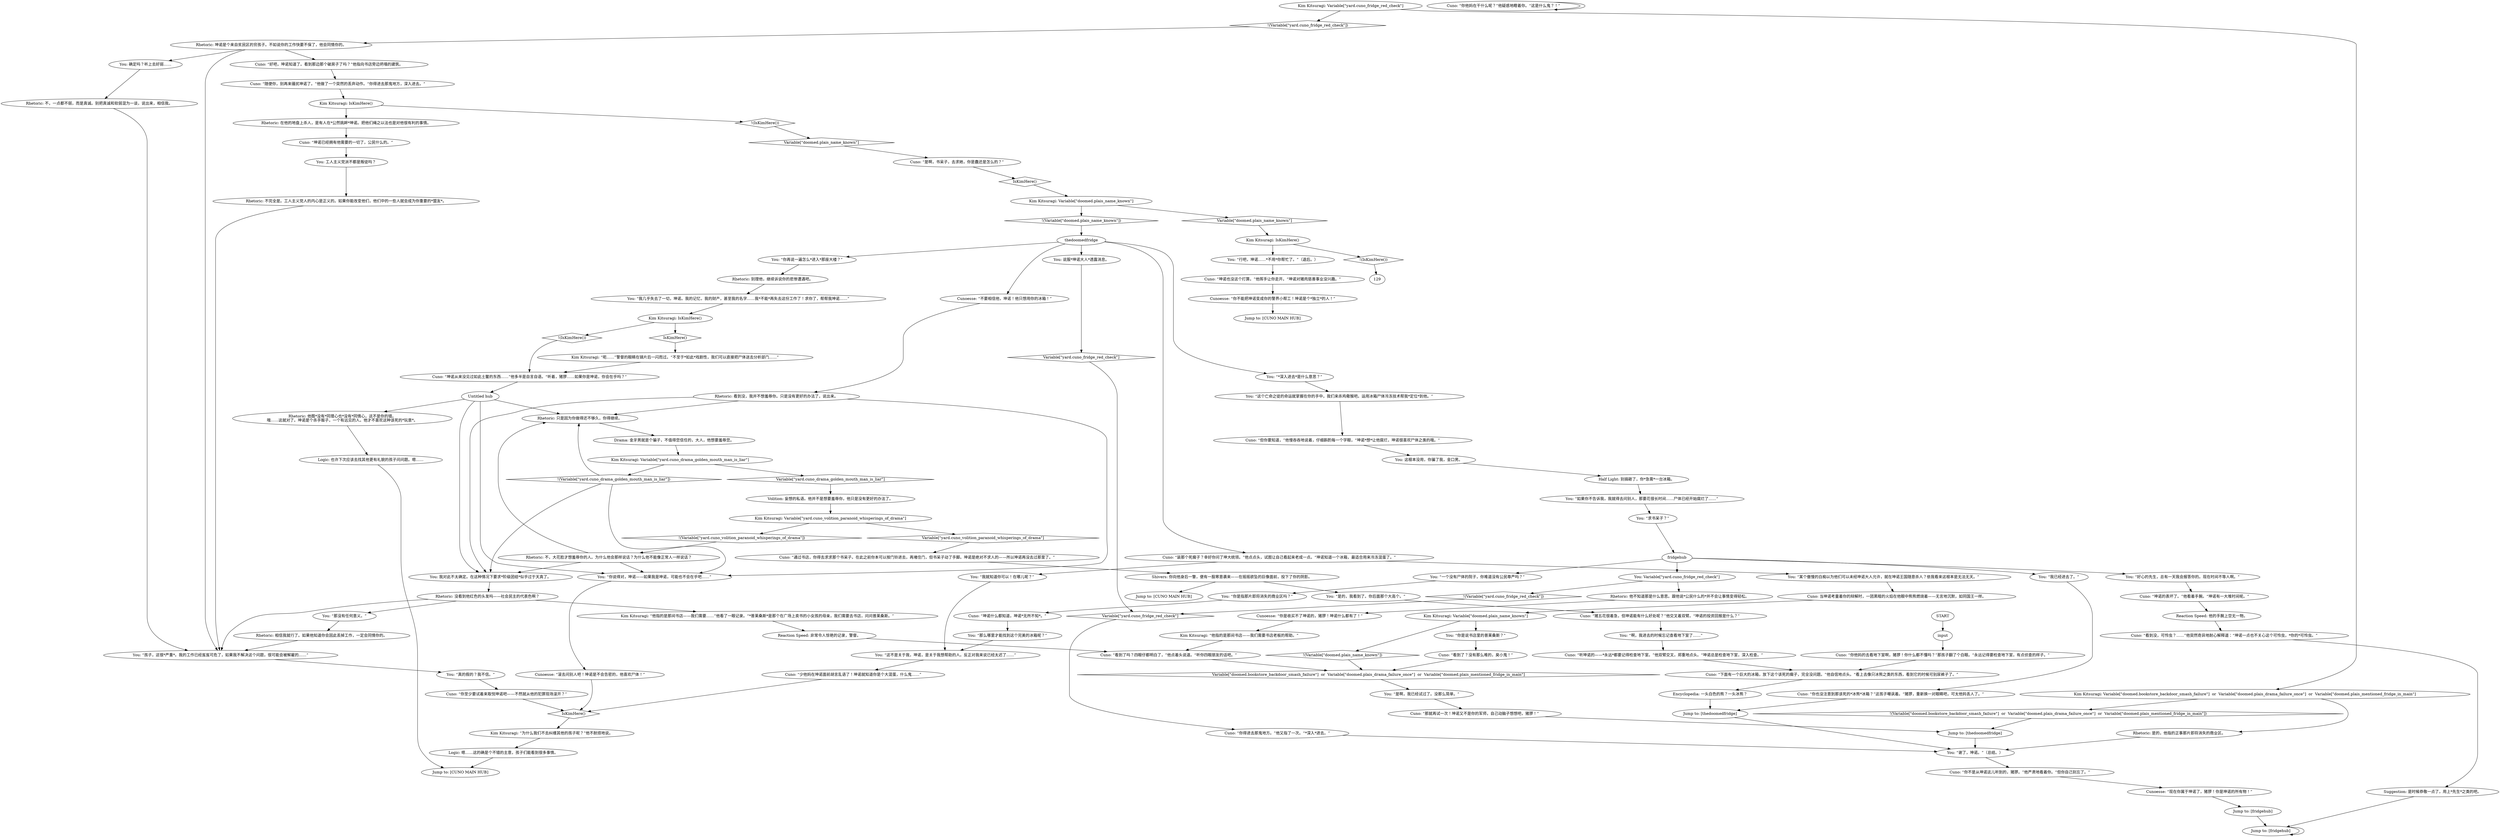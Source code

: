 # YARD / CUNO FRIDGE
# Ask if Cuno knows a place you could stash the dead body.
# ==================================================
digraph G {
	  0 [label="START"];
	  1 [label="input"];
	  2 [label="You: “是的，我看到了。你后面那个大高个。”"];
	  3 [label="You: “我几乎失去了一切，坤诺。我的记忆，我的财产，甚至我的名字……我*不能*再失去这份工作了！求你了，帮帮我坤诺……”"];
	  4 [label="You: “我就知道你可以！在哪儿呢？”"];
	  5 [label="You: “你说得对，坤诺——如果我是坤诺，可能也不会在乎吧……”"];
	  6 [label="Kim Kitsuragi: Variable[\"yard.cuno_volition_paranoid_whisperings_of_drama\"]"];
	  7 [label="Variable[\"yard.cuno_volition_paranoid_whisperings_of_drama\"]", shape=diamond];
	  8 [label="!(Variable[\"yard.cuno_volition_paranoid_whisperings_of_drama\"])", shape=diamond];
	  9 [label="Kim Kitsuragi: Variable[\"doomed.plais_name_known\"]"];
	  10 [label="Variable[\"doomed.plais_name_known\"]", shape=diamond];
	  11 [label="!(Variable[\"doomed.plais_name_known\"])", shape=diamond];
	  12 [label="Cuno: “坤诺的表坏了。”他看着手腕。“坤诺有一大堆时间呢。”"];
	  13 [label="Kim Kitsuragi: “呃……”警督的眼睛在镜片后一闪而过。“不至于*如此*戏剧性，我们可以直接把尸体送去分析部门……”"];
	  14 [label="Cuno: “坤诺也没这个打算。”他挥手让你走开。“坤诺对猪肉慈善事业没兴趣。”"];
	  15 [label="Cunoesse: “你是收买不了坤诺的，猪猡！坤诺什么都有了！”"];
	  16 [label="Jump to: [CUNO MAIN HUB]"];
	  17 [label="Rhetoric: 没看到他红色的头发吗——社会民主的代表色啊？"];
	  18 [label="Cuno: “那就再试一次！坤诺又不是你的军师，自己动脑子想想吧，猪猡！”"];
	  19 [label="Jump to: [thedoomedfridge]"];
	  20 [label="Logic: 也许下次应该去找其他更有礼貌的孩子问问题。嗯……"];
	  21 [label="Cuno: 当坤诺考量着你的辩解时，一团黑暗的火焰在他眼中熊熊燃烧着——无言地沉默，如同国王一样。"];
	  22 [label="Drama: 金牙男就是个骗子，不值得您信任的，大人，他想要羞辱您。"];
	  23 [label="You: “是啊，我已经试过了。没那么简单。”"];
	  24 [label="Cuno: “你也没注意到那该死的*冰熊*冰箱？”这孩子嘲讽着。“猪猡，重新换一对眼睛吧，可太他妈丢人了。”"];
	  25 [label="Cuno: “听坤诺的——*永远*都要记得检查地下室。”他双臂交叉，郑重地点头。“坤诺总是检查地下室，深入检查。”"];
	  26 [label="Rhetoric: 坤诺是个来自贫民区的穷孩子。不如说你的工作快要不保了，他会同情你的。"];
	  27 [label="Cunoesse: “现在你属于坤诺了，猪猡！你是坤诺的所有物！”"];
	  28 [label="Rhetoric: 不，一点都不弱，而是真诚。别把真诚和软弱混为一谈，说出来，相信我。"];
	  29 [label="Jump to: [thedoomedfridge]"];
	  30 [label="Untitled hub"];
	  31 [label="Encyclopedia: 一头白色的熊？一头冰熊？"];
	  32 [label="Rhetoric: 相信我就行了。如果他知道你会因此丢掉工作，一定会同情你的。"];
	  33 [label="Cuno: “下面有一个巨大的冰箱，放下这个该死的瘸子，完全没问题。”他自信地点头。“看上去像只冰熊之类的东西，看到它的时候可别尿裤子了。”"];
	  34 [label="You: “一个没有尸体的院子，你难道没有公民尊严吗？”"];
	  35 [label="You: 确定吗？听上去好弱……"];
	  36 [label="You: “那么哪里才能找到这个完美的冰箱呢？”"];
	  37 [label="You: “好心的先生，总有一天我会报答你的。现在时间不等人啊。”"];
	  38 [label="Jump to: [CUNO MAIN HUB]"];
	  39 [label="You: “*深入进去*是什么意思？”"];
	  40 [label="Cunoesse: “你不能把坤诺变成你的警界小帮工！坤诺是个*独立*的人！”"];
	  41 [label="Reaction Speed: 他的手腕上空无一物。"];
	  42 [label="Kim Kitsuragi: “为什么我们不去纠缠其他的孩子呢？”他不耐烦地说。"];
	  43 [label="Cuno: “你不是从坤诺这儿听到的，猪猡。”他严肃地看着你。“但你自己别忘了。”"];
	  44 [label="You: “孩子，这很*严重*。我的工作已经岌岌可危了，如果我不解决这个问题，很可能会被解雇的……”"];
	  45 [label="Rhetoric: 不，大花脸才想羞辱你的人。为什么他会那样说话？为什么他不能像正常人一样说话？"];
	  46 [label="You: “你再说一遍怎么*进入*那座大楼？”"];
	  47 [label="Cuno: “看到了吗？四眼仔都明白了，”他点着头说道。“听你四眼朋友的话吧。”"];
	  48 [label="Logic: 嗯……这的确是个不错的主意，孩子们能看到很多事情。"];
	  49 [label="Reaction Speed: 非常令人惊艳的记录，警督。"];
	  50 [label="You: “那没有任何意义。”"];
	  51 [label="Kim Kitsuragi: IsKimHere()"];
	  52 [label="IsKimHere()", shape=diamond];
	  53 [label="!(IsKimHere())", shape=diamond];
	  54 [label="Cuno: “坤诺从来没见过如此土鳖的东西……”他多半是自言自语。“听着，猪猡……如果你是坤诺，你会在乎吗？”"];
	  55 [label="Cuno: “少他妈在坤诺面前胡言乱语了！坤诺就知道你是个大混蛋，什么鬼……”"];
	  56 [label="Rhetoric: 不完全是。工人主义党人的内心是正义的。如果你能改变他们，他们中的一些人就会成为你重要的*盟友*。"];
	  57 [label="Kim Kitsuragi: Variable[\"yard.cuno_drama_golden_mouth_man_is_liar\"]"];
	  58 [label="Variable[\"yard.cuno_drama_golden_mouth_man_is_liar\"]", shape=diamond];
	  59 [label="!(Variable[\"yard.cuno_drama_golden_mouth_man_is_liar\"])", shape=diamond];
	  60 [label="Volition: 妄想的私语。他并不是想要羞辱你，他只是没有更好的办法了。"];
	  61 [label="Cuno: “看到了？没有那么难的，臭小鬼！”"];
	  62 [label="Kim Kitsuragi: Variable[\"yard.cuno_fridge_red_check\"]"];
	  63 [label="Variable[\"yard.cuno_fridge_red_check\"]", shape=diamond];
	  64 [label="!(Variable[\"yard.cuno_fridge_red_check\"])", shape=diamond];
	  65 [label="Kim Kitsuragi: Variable[\"doomed.bookstore_backdoor_smash_failure\"]  or  Variable[\"doomed.plais_drama_failure_once\"]  or  Variable[\"doomed.plais_mentioned_fridge_in_main\"]"];
	  66 [label="Variable[\"doomed.bookstore_backdoor_smash_failure\"]  or  Variable[\"doomed.plais_drama_failure_once\"]  or  Variable[\"doomed.plais_mentioned_fridge_in_main\"]", shape=diamond];
	  67 [label="!(Variable[\"doomed.bookstore_backdoor_smash_failure\"]  or  Variable[\"doomed.plais_drama_failure_once\"]  or  Variable[\"doomed.plais_mentioned_fridge_in_main\"])", shape=diamond];
	  68 [label="Rhetoric: 是的，他指的正事那片即将消失的商业区。"];
	  69 [label="Kim Kitsuragi: IsKimHere()"];
	  70 [label="IsKimHere()", shape=diamond];
	  71 [label="!(IsKimHere())", shape=diamond];
	  72 [label="Rhetoric: 在他的地盘上杀人，是有人在*公然挑衅*坤诺。把他们绳之以法也是对他很有利的事情。"];
	  73 [label="Cuno: “你得进去那鬼地方。”他又指了一次。“*深入*进去。”"];
	  74 [label="Cuno: “猪五花很着急，但坤诺能有什么好处呢？”他交叉着双臂。“坤诺的投资回报是什么？”"];
	  75 [label="You: “这不是关于我，坤诺，是关于我想帮助的人。反正对我来说已经太迟了……”"];
	  76 [label="You: 我对此不太确定。在这种情况下要求*阶级团结*似乎过于天真了。"];
	  77 [label="Cuno: “好吧，坤诺知道了。看到那边那个破房子了吗？”他指向书店旁边坍塌的建筑。"];
	  78 [label="Cuno: “但你要知道，”他慢吞吞地说着，仔细斟酌每一个字眼，“坤诺*想*让他腐烂，坤诺很喜欢尸体之类的哦。”"];
	  79 [label="You: “求书呆子？”"];
	  80 [label="Shivers: 你向他身后一瞥，便有一股寒意袭来——在摇摇欲坠的巨像面前，投下了你的阴影。"];
	  81 [label="Cuno: “随便你，别再来骚扰坤诺了。”他做了一个突然的丢弃动作。“你得进去那鬼地方，深入进去。”"];
	  82 [label="Cuno: “坤诺什么都知道，坤诺*无所不知*。”"];
	  83 [label="Cuno: “你至少要试着来取悦坤诺吧——不然就从他的犯罪现场滚开？”"];
	  84 [label="Suggestion: 是时候恭敬一点了，用上*先生*之类的吧。"];
	  85 [label="You: “如果你不告诉我，我就得去问别人，那要花很长时间……尸体已经开始腐烂了……”"];
	  86 [label="Rhetoric: 只是因为你做得还不够久，你得继续。"];
	  87 [label="Half Light: 别搞砸了，你*急需*一台冰箱。"];
	  88 [label="You: “啊，我进去的时候忘记查看地下室了……”"];
	  89 [label="Cuno: “装那个死瘸子？幸好你问了坤大统领。”他点点头，试图让自己看起来老成一点。“坤诺知道一个冰箱，最适合用来冷冻混蛋了。”"];
	  90 [label="Cuno: “你他妈的去看地下室啊，猪猡！你什么都不懂吗？”那孩子翻了个白眼。“永远记得要检查地下室，有点侦查的样子。”"];
	  91 [label="You: “这个亡命之徒的命运就掌握在你的手中，我们来杀鸡儆猴吧。运用冰箱尸体冷冻技术帮我*定位*到他。”"];
	  92 [label="Kim Kitsuragi: Variable[\"doomed.plais_name_known\"]"];
	  93 [label="Variable[\"doomed.plais_name_known\"]", shape=diamond];
	  94 [label="!(Variable[\"doomed.plais_name_known\"])", shape=diamond];
	  95 [label="You: “你是说书店里的普莱桑斯？”"];
	  96 [label="Cuno: “是啊，书呆子，去求她，你是蠢还是怎么的？”"];
	  97 [label="fridgehub"];
	  98 [label="Jump to: [fridgehub]"];
	  99 [label="Rhetoric: 看到没，我并不想羞辱你。只是没有更好的办法了，说出来。"];
	  100 [label="Cuno: “通过书店，你得去求求那个书呆子。在此之前你本可以按门铃进去，再堵住门，但书呆子动了手脚。坤诺是绝对不求人的——所以坤诺再没去过那里了。”"];
	  101 [label="Rhetoric: 别理他，继续诉说你的悲惨遭遇吧。"];
	  102 [label="Cuno: “你他妈在干什么呢？”他疑惑地瞪着你。“这是什么鬼？！”"];
	  103 [label="You: “真的假的？我不信。”"];
	  104 [label="You: “某个傲慢的白痴以为他们可以未经坤诺大人允许，就在坤诺王国随意杀人？依我看来这根本是无法无天。”"];
	  105 [label="Cuno: “坤诺已经拥有他需要的一切了，公民什么的。”"];
	  106 [label="You: “你是指那片即将消失的商业区吗？”"];
	  107 [label="Jump to: [CUNO MAIN HUB]"];
	  108 [label="Jump to: [fridgehub]"];
	  109 [label="Kim Kitsuragi: “他指的是那间书店——我们需要书店老板的帮助。”"];
	  110 [label="thedoomedfridge"];
	  111 [label="You: “谢了，坤诺。”（总结。）"];
	  112 [label="You: 说服*坤诺大人*透露消息。"];
	  113 [label="You: Variable[\"yard.cuno_fridge_red_check\"]"];
	  114 [label="Variable[\"yard.cuno_fridge_red_check\"]", shape=diamond];
	  115 [label="!(Variable[\"yard.cuno_fridge_red_check\"])", shape=diamond];
	  116 [label="Rhetoric: 他不知道那是什么意思。跟他说*公民什么的*并不会让事情变得轻松。"];
	  117 [label="You: 工人主义党派不都是叛徒吗？"];
	  118 [label="Kim Kitsuragi: “他指的是那间书店——我们需要……”他看了一眼记录。“*普莱桑斯*是那个在广场上卖书的小女孩的母亲，我们需要去书店，问问普莱桑斯。”"];
	  119 [label="Kim Kitsuragi: IsKimHere()"];
	  120 [label="IsKimHere()", shape=diamond];
	  121 [label="!(IsKimHere())", shape=diamond];
	  122 [label="You: “行吧，坤诺……*不用*你帮忙了。”（退后。）"];
	  123 [label="You: “我已经进去了。”"];
	  124 [label="Cunoesse: “不要相信他，坤诺！他只想用你的冰箱！”"];
	  125 [label="Cuno: “看到没，可怜虫？……”他突然奇异地耐心解释道：“坤诺一点也不关心这个可怜虫，*你的*可怜虫。”"];
	  126 [label="Cunoesse: “滚去问别人吧！坤诺是不会告密的，他喜欢尸体！”"];
	  127 [label="You: 这根本没用，你骗了我，金口男。"];
	  128 [label="Rhetoric: 他既*没有*同理心也*没有*同情心，这不是你的错。\n哦……这就对了。坤诺是个杀手贩子，一个有远见的人。他才不喜欢这种该死的*玩意*。"];
	  0 -> 1
	  1 -> 90
	  2 -> 74
	  3 -> 51
	  4 -> 75
	  5 -> 126
	  6 -> 8
	  6 -> 7
	  7 -> 100
	  8 -> 45
	  9 -> 10
	  9 -> 11
	  10 -> 119
	  11 -> 110
	  12 -> 41
	  13 -> 54
	  14 -> 40
	  15 -> 109
	  17 -> 50
	  17 -> 44
	  17 -> 118
	  18 -> 19
	  19 -> 111
	  20 -> 16
	  21 -> 92
	  22 -> 57
	  23 -> 18
	  24 -> 29
	  25 -> 33
	  26 -> 35
	  26 -> 44
	  26 -> 77
	  27 -> 108
	  28 -> 44
	  29 -> 111
	  30 -> 128
	  30 -> 76
	  30 -> 5
	  30 -> 86
	  31 -> 29
	  32 -> 44
	  33 -> 31
	  34 -> 106
	  35 -> 28
	  36 -> 75
	  37 -> 12
	  39 -> 91
	  40 -> 38
	  41 -> 125
	  42 -> 48
	  43 -> 27
	  44 -> 103
	  45 -> 76
	  45 -> 5
	  45 -> 86
	  46 -> 101
	  47 -> 66
	  48 -> 16
	  49 -> 47
	  50 -> 32
	  51 -> 52
	  51 -> 53
	  52 -> 13
	  53 -> 54
	  54 -> 30
	  55 -> 120
	  56 -> 44
	  57 -> 58
	  57 -> 59
	  58 -> 60
	  59 -> 76
	  59 -> 5
	  59 -> 86
	  60 -> 6
	  61 -> 66
	  62 -> 64
	  62 -> 65
	  63 -> 73
	  64 -> 26
	  65 -> 67
	  65 -> 68
	  66 -> 23
	  67 -> 19
	  68 -> 111
	  69 -> 72
	  69 -> 71
	  70 -> 9
	  71 -> 93
	  72 -> 105
	  73 -> 111
	  74 -> 88
	  75 -> 55
	  76 -> 17
	  77 -> 81
	  78 -> 127
	  79 -> 97
	  80 -> 2
	  80 -> 107
	  81 -> 69
	  82 -> 36
	  83 -> 120
	  84 -> 98
	  85 -> 79
	  86 -> 22
	  87 -> 85
	  88 -> 25
	  89 -> 104
	  89 -> 4
	  90 -> 33
	  91 -> 78
	  92 -> 94
	  92 -> 95
	  93 -> 96
	  94 -> 66
	  95 -> 61
	  96 -> 70
	  97 -> 113
	  97 -> 34
	  97 -> 123
	  97 -> 37
	  98 -> 98
	  99 -> 76
	  99 -> 5
	  99 -> 86
	  100 -> 80
	  101 -> 3
	  102 -> 102
	  103 -> 83
	  104 -> 21
	  105 -> 117
	  106 -> 82
	  108 -> 98
	  109 -> 47
	  110 -> 39
	  110 -> 46
	  110 -> 112
	  110 -> 89
	  110 -> 124
	  111 -> 43
	  112 -> 114
	  113 -> 115
	  113 -> 116
	  114 -> 63
	  115 -> 63
	  116 -> 15
	  117 -> 56
	  118 -> 49
	  119 -> 121
	  119 -> 122
	  120 -> 42
	  121 -> 129
	  122 -> 14
	  123 -> 24
	  124 -> 99
	  125 -> 84
	  126 -> 120
	  127 -> 87
	  128 -> 20
}

